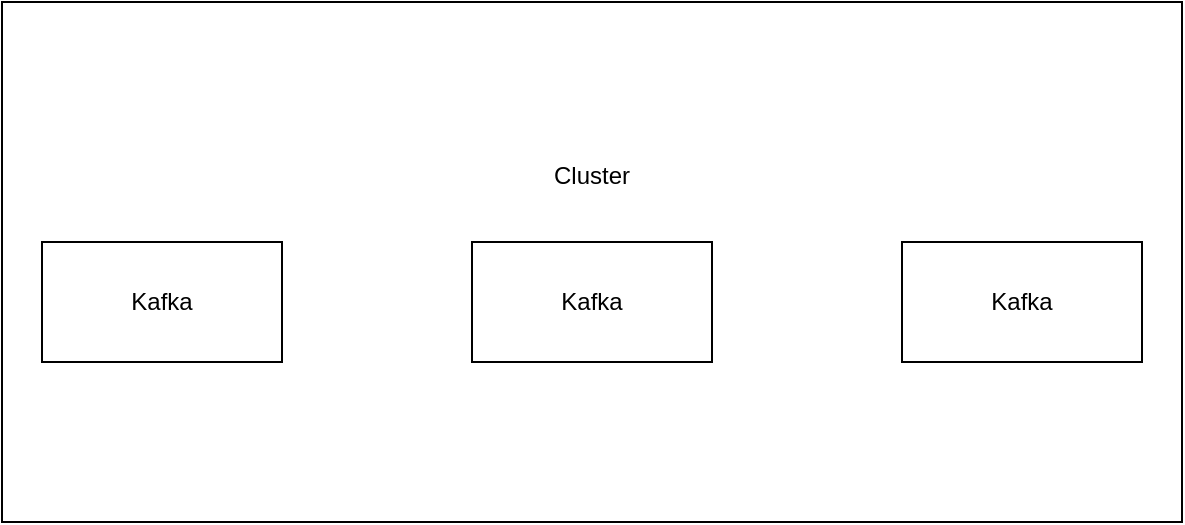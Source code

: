 <mxfile>
    <diagram id="s-TYtK7Tx9khhdtK8jx3" name="Page-1">
        <mxGraphModel dx="763" dy="352" grid="1" gridSize="10" guides="1" tooltips="1" connect="1" arrows="1" fold="1" page="1" pageScale="1" pageWidth="827" pageHeight="1169" math="0" shadow="0">
            <root>
                <mxCell id="0"/>
                <mxCell id="1" parent="0"/>
                <mxCell id="2" value="Cluster&lt;br&gt;&lt;br&gt;&lt;br&gt;&lt;br&gt;&lt;br&gt;&lt;br&gt;&lt;br&gt;" style="rounded=0;whiteSpace=wrap;html=1;" vertex="1" parent="1">
                    <mxGeometry x="10" y="10" width="590" height="260" as="geometry"/>
                </mxCell>
                <mxCell id="3" value="Kafka" style="rounded=0;whiteSpace=wrap;html=1;" vertex="1" parent="1">
                    <mxGeometry x="30" y="130" width="120" height="60" as="geometry"/>
                </mxCell>
                <mxCell id="4" value="Kafka" style="rounded=0;whiteSpace=wrap;html=1;" vertex="1" parent="1">
                    <mxGeometry x="245" y="130" width="120" height="60" as="geometry"/>
                </mxCell>
                <mxCell id="5" value="Kafka" style="rounded=0;whiteSpace=wrap;html=1;" vertex="1" parent="1">
                    <mxGeometry x="460" y="130" width="120" height="60" as="geometry"/>
                </mxCell>
            </root>
        </mxGraphModel>
    </diagram>
</mxfile>